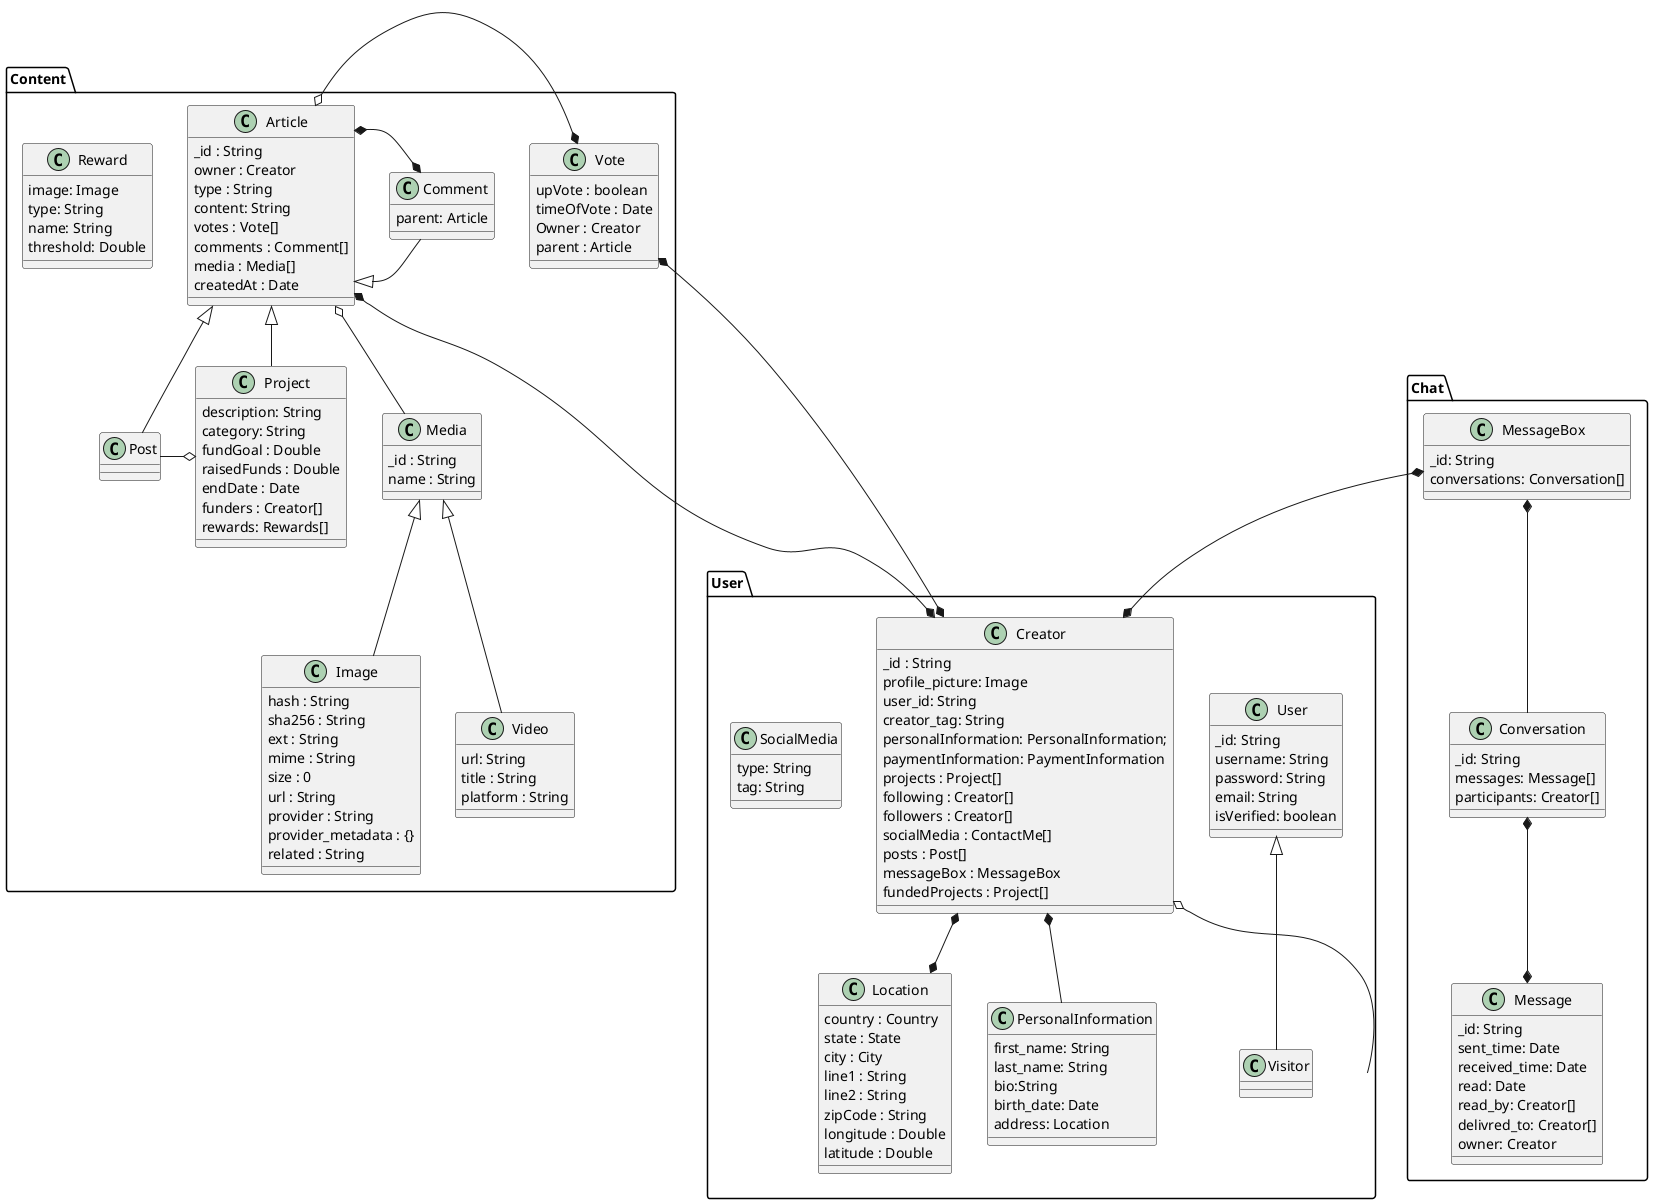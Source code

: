 @startuml User


package Content{
    class Post extends Article{
    }
    class Vote{
        upVote : boolean
        timeOfVote : Date
        Owner : Creator
        parent : Article
    }
    class Project extends Article{
        description: String
        category: String
        fundGoal : Double
        raisedFunds : Double
        endDate : Date
        funders : Creator[]
        rewards: Rewards[]
    }

    class Comment extends Article{
        parent: Article
    }
    class Article{
        _id : String
        owner : Creator
        type : String
        content: String
        votes : Vote[]
        comments : Comment[]
        media : Media[]
        createdAt : Date

    }
    class Media{
        _id : String
        name : String


    }
    class Image extends Media{
        hash : String
        sha256 : String
        ext : String
        mime : String
        size : 0
        url : String
        provider : String
        provider_metadata : {}
        related : String

    }
    class Video extends Media{
        url: String
        title : String
        platform : String
    }
    class Reward {
        image: Image
        type: String
        name: String
        threshold: Double
    }
    Article o-* Vote
    Article *-right-* Comment
    Project o-left- Post
    Article o-- Media

}
package Chat {

    class MessageBox{
        _id: String
        conversations: Conversation[]
    }
    class Conversation{
        _id: String
        messages: Message[]
        participants: Creator[]
    }
    class Message{
        _id: String
        sent_time: Date
        received_time: Date
        read: Date
        read_by: Creator[]
        delivred_to: Creator[]
        owner: Creator
    }


}

package User{

    class User {
        _id: String
        username: String
        password: String
        email: String
        isVerified: boolean
    }

    

    class Creator{
        _id : String
        profile_picture: Image
        user_id: String
        creator_tag: String
        personalInformation: PersonalInformation;
        paymentInformation: PaymentInformation
        projects : Project[]
        following : Creator[]
        followers : Creator[]
        socialMedia : ContactMe[]
        posts : Post[]
        messageBox : MessageBox
        fundedProjects : Project[]
    }

    class Visitor extends User{

    }

    class Location{
        country : Country
        state : State
        city : City
        line1 : String
        line2 : String
        zipCode : String
        longitude : Double
        latitude : Double
    }

    class SocialMedia{
        type: String
        tag: String
    }

    class PersonalInformation{
        first_name: String
        last_name: String
        bio:String
        birth_date: Date
        address: Location

    }
}



MessageBox  *--*  Creator

Article  *--*  Creator

Creator *--* Location
Creator *-- PersonalInformation
Vote  *---*  Creator
Creator o-- User
MessageBox  *-down-  Conversation
Message  *-up-*  Conversation


@enduml
